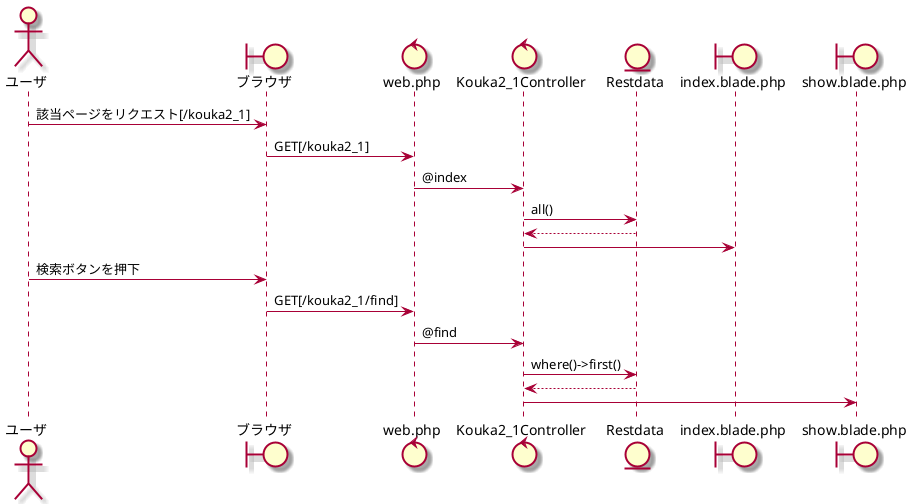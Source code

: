 @startuml
skin rose 
actor ユーザ
boundary ブラウザ
control web.php
control Kouka2_1Controller
entity Restdata
boundary index.blade.php
boundary show.blade.php

ユーザ->ブラウザ:該当ページをリクエスト[/kouka2_1]
ブラウザ->web.php:GET[/kouka2_1]
web.php->Kouka2_1Controller:@index
Kouka2_1Controller->Restdata:all()
Restdata-->Kouka2_1Controller
Kouka2_1Controller->index.blade.php
ユーザ->ブラウザ:検索ボタンを押下
ブラウザ->web.php:GET[/kouka2_1/find]
web.php->Kouka2_1Controller:@find
Kouka2_1Controller->Restdata:where()->first()
Restdata-->Kouka2_1Controller
Kouka2_1Controller->show.blade.php

@enduml

